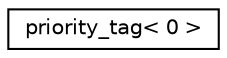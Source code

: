 digraph "Graphical Class Hierarchy"
{
 // LATEX_PDF_SIZE
  edge [fontname="Helvetica",fontsize="10",labelfontname="Helvetica",labelfontsize="10"];
  node [fontname="Helvetica",fontsize="10",shape=record];
  rankdir="LR";
  Node0 [label="priority_tag\< 0 \>",height=0.2,width=0.4,color="black", fillcolor="white", style="filled",URL="$structdetail_1_1priority__tag_3_010_01_4.html",tooltip=" "];
}
